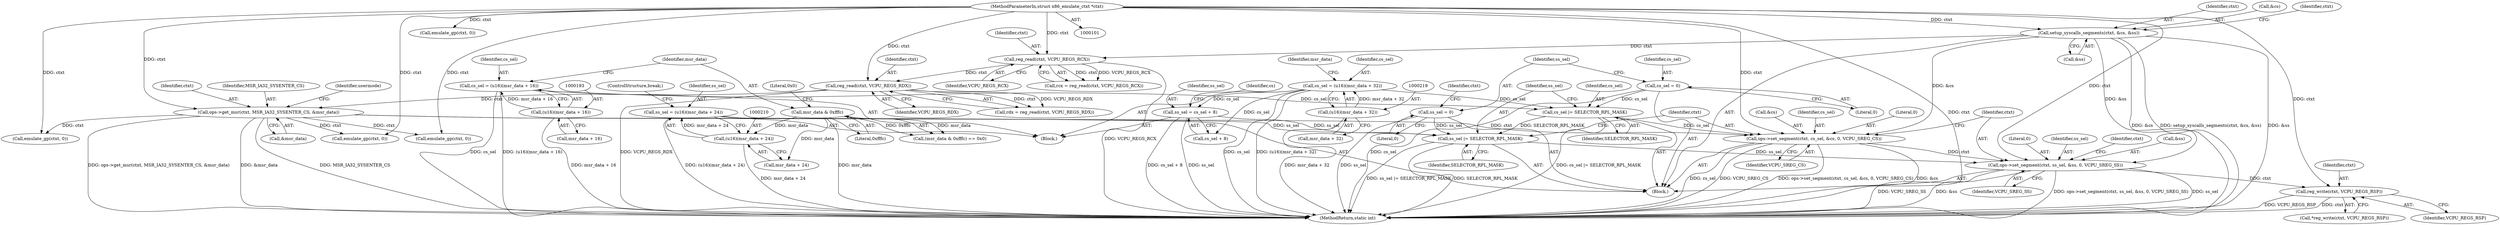 digraph "0_linux_234f3ce485d54017f15cf5e0699cff4100121601_6@API" {
"1000284" [label="(Call,reg_write(ctxt, VCPU_REGS_RSP))"];
"1000270" [label="(Call,ops->set_segment(ctxt, ss_sel, &ss, 0, VCPU_SREG_SS))"];
"1000263" [label="(Call,ops->set_segment(ctxt, cs_sel, &cs, 0, VCPU_SREG_CS))"];
"1000181" [label="(Call,ops->get_msr(ctxt, MSR_IA32_SYSENTER_CS, &msr_data))"];
"1000168" [label="(Call,reg_read(ctxt, VCPU_REGS_RDX))"];
"1000163" [label="(Call,reg_read(ctxt, VCPU_REGS_RCX))"];
"1000140" [label="(Call,setup_syscalls_segments(ctxt, &cs, &ss))"];
"1000102" [label="(MethodParameterIn,struct x86_emulate_ctxt *ctxt)"];
"1000257" [label="(Call,cs_sel |= SELECTOR_RPL_MASK)"];
"1000190" [label="(Call,cs_sel = (u16)(msr_data + 16))"];
"1000192" [label="(Call,(u16)(msr_data + 16))"];
"1000117" [label="(Call,cs_sel = 0)"];
"1000216" [label="(Call,cs_sel = (u16)(msr_data + 32))"];
"1000218" [label="(Call,(u16)(msr_data + 32))"];
"1000260" [label="(Call,ss_sel |= SELECTOR_RPL_MASK)"];
"1000207" [label="(Call,ss_sel = (u16)(msr_data + 24))"];
"1000209" [label="(Call,(u16)(msr_data + 24))"];
"1000199" [label="(Call,msr_data & 0xfffc)"];
"1000231" [label="(Call,ss_sel = cs_sel + 8)"];
"1000121" [label="(Call,ss_sel = 0)"];
"1000285" [label="(Identifier,ctxt)"];
"1000279" [label="(Identifier,ctxt)"];
"1000182" [label="(Identifier,ctxt)"];
"1000166" [label="(Call,rdx = reg_read(ctxt, VCPU_REGS_RDX))"];
"1000188" [label="(Block,)"];
"1000198" [label="(Call,(msr_data & 0xfffc) == 0x0)"];
"1000128" [label="(Identifier,ctxt)"];
"1000220" [label="(Call,msr_data + 32)"];
"1000258" [label="(Identifier,cs_sel)"];
"1000122" [label="(Identifier,ss_sel)"];
"1000191" [label="(Identifier,cs_sel)"];
"1000257" [label="(Call,cs_sel |= SELECTOR_RPL_MASK)"];
"1000273" [label="(Call,&ss)"];
"1000232" [label="(Identifier,ss_sel)"];
"1000137" [label="(Call,emulate_gp(ctxt, 0))"];
"1000194" [label="(Call,msr_data + 16)"];
"1000270" [label="(Call,ops->set_segment(ctxt, ss_sel, &ss, 0, VCPU_SREG_SS))"];
"1000284" [label="(Call,reg_write(ctxt, VCPU_REGS_RSP))"];
"1000225" [label="(Identifier,msr_data)"];
"1000117" [label="(Call,cs_sel = 0)"];
"1000204" [label="(Call,emulate_gp(ctxt, 0))"];
"1000141" [label="(Identifier,ctxt)"];
"1000140" [label="(Call,setup_syscalls_segments(ctxt, &cs, &ss))"];
"1000165" [label="(Identifier,VCPU_REGS_RCX)"];
"1000286" [label="(Identifier,VCPU_REGS_RSP)"];
"1000184" [label="(Call,&msr_data)"];
"1000161" [label="(Call,rcx = reg_read(ctxt, VCPU_REGS_RCX))"];
"1000142" [label="(Call,&cs)"];
"1000164" [label="(Identifier,ctxt)"];
"1000271" [label="(Identifier,ctxt)"];
"1000290" [label="(MethodReturn,static int)"];
"1000190" [label="(Call,cs_sel = (u16)(msr_data + 16))"];
"1000216" [label="(Call,cs_sel = (u16)(msr_data + 32))"];
"1000169" [label="(Identifier,ctxt)"];
"1000119" [label="(Literal,0)"];
"1000118" [label="(Identifier,cs_sel)"];
"1000200" [label="(Identifier,msr_data)"];
"1000264" [label="(Identifier,ctxt)"];
"1000214" [label="(ControlStructure,break;)"];
"1000211" [label="(Call,msr_data + 24)"];
"1000183" [label="(Identifier,MSR_IA32_SYSENTER_CS)"];
"1000217" [label="(Identifier,cs_sel)"];
"1000266" [label="(Call,&cs)"];
"1000207" [label="(Call,ss_sel = (u16)(msr_data + 24))"];
"1000187" [label="(Identifier,usermode)"];
"1000265" [label="(Identifier,cs_sel)"];
"1000168" [label="(Call,reg_read(ctxt, VCPU_REGS_RDX))"];
"1000103" [label="(Block,)"];
"1000123" [label="(Literal,0)"];
"1000163" [label="(Call,reg_read(ctxt, VCPU_REGS_RCX))"];
"1000102" [label="(MethodParameterIn,struct x86_emulate_ctxt *ctxt)"];
"1000228" [label="(Call,emulate_gp(ctxt, 0))"];
"1000202" [label="(Literal,0x0)"];
"1000275" [label="(Literal,0)"];
"1000233" [label="(Call,cs_sel + 8)"];
"1000269" [label="(Identifier,VCPU_SREG_CS)"];
"1000253" [label="(Call,emulate_gp(ctxt, 0))"];
"1000238" [label="(Identifier,cs)"];
"1000272" [label="(Identifier,ss_sel)"];
"1000268" [label="(Literal,0)"];
"1000263" [label="(Call,ops->set_segment(ctxt, cs_sel, &cs, 0, VCPU_SREG_CS))"];
"1000283" [label="(Call,*reg_write(ctxt, VCPU_REGS_RSP))"];
"1000201" [label="(Literal,0xfffc)"];
"1000192" [label="(Call,(u16)(msr_data + 16))"];
"1000170" [label="(Identifier,VCPU_REGS_RDX)"];
"1000260" [label="(Call,ss_sel |= SELECTOR_RPL_MASK)"];
"1000261" [label="(Identifier,ss_sel)"];
"1000276" [label="(Identifier,VCPU_SREG_SS)"];
"1000218" [label="(Call,(u16)(msr_data + 32))"];
"1000231" [label="(Call,ss_sel = cs_sel + 8)"];
"1000209" [label="(Call,(u16)(msr_data + 24))"];
"1000150" [label="(Identifier,ctxt)"];
"1000259" [label="(Identifier,SELECTOR_RPL_MASK)"];
"1000208" [label="(Identifier,ss_sel)"];
"1000262" [label="(Identifier,SELECTOR_RPL_MASK)"];
"1000199" [label="(Call,msr_data & 0xfffc)"];
"1000121" [label="(Call,ss_sel = 0)"];
"1000181" [label="(Call,ops->get_msr(ctxt, MSR_IA32_SYSENTER_CS, &msr_data))"];
"1000144" [label="(Call,&ss)"];
"1000284" -> "1000283"  [label="AST: "];
"1000284" -> "1000286"  [label="CFG: "];
"1000285" -> "1000284"  [label="AST: "];
"1000286" -> "1000284"  [label="AST: "];
"1000283" -> "1000284"  [label="CFG: "];
"1000284" -> "1000290"  [label="DDG: VCPU_REGS_RSP"];
"1000284" -> "1000290"  [label="DDG: ctxt"];
"1000270" -> "1000284"  [label="DDG: ctxt"];
"1000102" -> "1000284"  [label="DDG: ctxt"];
"1000270" -> "1000103"  [label="AST: "];
"1000270" -> "1000276"  [label="CFG: "];
"1000271" -> "1000270"  [label="AST: "];
"1000272" -> "1000270"  [label="AST: "];
"1000273" -> "1000270"  [label="AST: "];
"1000275" -> "1000270"  [label="AST: "];
"1000276" -> "1000270"  [label="AST: "];
"1000279" -> "1000270"  [label="CFG: "];
"1000270" -> "1000290"  [label="DDG: VCPU_SREG_SS"];
"1000270" -> "1000290"  [label="DDG: &ss"];
"1000270" -> "1000290"  [label="DDG: ops->set_segment(ctxt, ss_sel, &ss, 0, VCPU_SREG_SS)"];
"1000270" -> "1000290"  [label="DDG: ss_sel"];
"1000263" -> "1000270"  [label="DDG: ctxt"];
"1000102" -> "1000270"  [label="DDG: ctxt"];
"1000260" -> "1000270"  [label="DDG: ss_sel"];
"1000140" -> "1000270"  [label="DDG: &ss"];
"1000263" -> "1000103"  [label="AST: "];
"1000263" -> "1000269"  [label="CFG: "];
"1000264" -> "1000263"  [label="AST: "];
"1000265" -> "1000263"  [label="AST: "];
"1000266" -> "1000263"  [label="AST: "];
"1000268" -> "1000263"  [label="AST: "];
"1000269" -> "1000263"  [label="AST: "];
"1000271" -> "1000263"  [label="CFG: "];
"1000263" -> "1000290"  [label="DDG: cs_sel"];
"1000263" -> "1000290"  [label="DDG: VCPU_SREG_CS"];
"1000263" -> "1000290"  [label="DDG: ops->set_segment(ctxt, cs_sel, &cs, 0, VCPU_SREG_CS)"];
"1000263" -> "1000290"  [label="DDG: &cs"];
"1000181" -> "1000263"  [label="DDG: ctxt"];
"1000102" -> "1000263"  [label="DDG: ctxt"];
"1000257" -> "1000263"  [label="DDG: cs_sel"];
"1000140" -> "1000263"  [label="DDG: &cs"];
"1000181" -> "1000103"  [label="AST: "];
"1000181" -> "1000184"  [label="CFG: "];
"1000182" -> "1000181"  [label="AST: "];
"1000183" -> "1000181"  [label="AST: "];
"1000184" -> "1000181"  [label="AST: "];
"1000187" -> "1000181"  [label="CFG: "];
"1000181" -> "1000290"  [label="DDG: ops->get_msr(ctxt, MSR_IA32_SYSENTER_CS, &msr_data)"];
"1000181" -> "1000290"  [label="DDG: &msr_data"];
"1000181" -> "1000290"  [label="DDG: MSR_IA32_SYSENTER_CS"];
"1000168" -> "1000181"  [label="DDG: ctxt"];
"1000102" -> "1000181"  [label="DDG: ctxt"];
"1000181" -> "1000204"  [label="DDG: ctxt"];
"1000181" -> "1000228"  [label="DDG: ctxt"];
"1000181" -> "1000253"  [label="DDG: ctxt"];
"1000168" -> "1000166"  [label="AST: "];
"1000168" -> "1000170"  [label="CFG: "];
"1000169" -> "1000168"  [label="AST: "];
"1000170" -> "1000168"  [label="AST: "];
"1000166" -> "1000168"  [label="CFG: "];
"1000168" -> "1000290"  [label="DDG: VCPU_REGS_RDX"];
"1000168" -> "1000166"  [label="DDG: ctxt"];
"1000168" -> "1000166"  [label="DDG: VCPU_REGS_RDX"];
"1000163" -> "1000168"  [label="DDG: ctxt"];
"1000102" -> "1000168"  [label="DDG: ctxt"];
"1000163" -> "1000161"  [label="AST: "];
"1000163" -> "1000165"  [label="CFG: "];
"1000164" -> "1000163"  [label="AST: "];
"1000165" -> "1000163"  [label="AST: "];
"1000161" -> "1000163"  [label="CFG: "];
"1000163" -> "1000290"  [label="DDG: VCPU_REGS_RCX"];
"1000163" -> "1000161"  [label="DDG: ctxt"];
"1000163" -> "1000161"  [label="DDG: VCPU_REGS_RCX"];
"1000140" -> "1000163"  [label="DDG: ctxt"];
"1000102" -> "1000163"  [label="DDG: ctxt"];
"1000140" -> "1000103"  [label="AST: "];
"1000140" -> "1000144"  [label="CFG: "];
"1000141" -> "1000140"  [label="AST: "];
"1000142" -> "1000140"  [label="AST: "];
"1000144" -> "1000140"  [label="AST: "];
"1000150" -> "1000140"  [label="CFG: "];
"1000140" -> "1000290"  [label="DDG: &cs"];
"1000140" -> "1000290"  [label="DDG: setup_syscalls_segments(ctxt, &cs, &ss)"];
"1000140" -> "1000290"  [label="DDG: &ss"];
"1000102" -> "1000140"  [label="DDG: ctxt"];
"1000102" -> "1000101"  [label="AST: "];
"1000102" -> "1000290"  [label="DDG: ctxt"];
"1000102" -> "1000137"  [label="DDG: ctxt"];
"1000102" -> "1000204"  [label="DDG: ctxt"];
"1000102" -> "1000228"  [label="DDG: ctxt"];
"1000102" -> "1000253"  [label="DDG: ctxt"];
"1000257" -> "1000103"  [label="AST: "];
"1000257" -> "1000259"  [label="CFG: "];
"1000258" -> "1000257"  [label="AST: "];
"1000259" -> "1000257"  [label="AST: "];
"1000261" -> "1000257"  [label="CFG: "];
"1000257" -> "1000290"  [label="DDG: cs_sel |= SELECTOR_RPL_MASK"];
"1000190" -> "1000257"  [label="DDG: cs_sel"];
"1000117" -> "1000257"  [label="DDG: cs_sel"];
"1000216" -> "1000257"  [label="DDG: cs_sel"];
"1000257" -> "1000260"  [label="DDG: SELECTOR_RPL_MASK"];
"1000190" -> "1000188"  [label="AST: "];
"1000190" -> "1000192"  [label="CFG: "];
"1000191" -> "1000190"  [label="AST: "];
"1000192" -> "1000190"  [label="AST: "];
"1000200" -> "1000190"  [label="CFG: "];
"1000190" -> "1000290"  [label="DDG: cs_sel"];
"1000190" -> "1000290"  [label="DDG: (u16)(msr_data + 16)"];
"1000192" -> "1000190"  [label="DDG: msr_data + 16"];
"1000192" -> "1000194"  [label="CFG: "];
"1000193" -> "1000192"  [label="AST: "];
"1000194" -> "1000192"  [label="AST: "];
"1000192" -> "1000290"  [label="DDG: msr_data + 16"];
"1000117" -> "1000103"  [label="AST: "];
"1000117" -> "1000119"  [label="CFG: "];
"1000118" -> "1000117"  [label="AST: "];
"1000119" -> "1000117"  [label="AST: "];
"1000122" -> "1000117"  [label="CFG: "];
"1000117" -> "1000290"  [label="DDG: cs_sel"];
"1000216" -> "1000188"  [label="AST: "];
"1000216" -> "1000218"  [label="CFG: "];
"1000217" -> "1000216"  [label="AST: "];
"1000218" -> "1000216"  [label="AST: "];
"1000225" -> "1000216"  [label="CFG: "];
"1000216" -> "1000290"  [label="DDG: cs_sel"];
"1000216" -> "1000290"  [label="DDG: (u16)(msr_data + 32)"];
"1000218" -> "1000216"  [label="DDG: msr_data + 32"];
"1000216" -> "1000231"  [label="DDG: cs_sel"];
"1000216" -> "1000233"  [label="DDG: cs_sel"];
"1000218" -> "1000220"  [label="CFG: "];
"1000219" -> "1000218"  [label="AST: "];
"1000220" -> "1000218"  [label="AST: "];
"1000218" -> "1000290"  [label="DDG: msr_data + 32"];
"1000260" -> "1000103"  [label="AST: "];
"1000260" -> "1000262"  [label="CFG: "];
"1000261" -> "1000260"  [label="AST: "];
"1000262" -> "1000260"  [label="AST: "];
"1000264" -> "1000260"  [label="CFG: "];
"1000260" -> "1000290"  [label="DDG: ss_sel |= SELECTOR_RPL_MASK"];
"1000260" -> "1000290"  [label="DDG: SELECTOR_RPL_MASK"];
"1000207" -> "1000260"  [label="DDG: ss_sel"];
"1000231" -> "1000260"  [label="DDG: ss_sel"];
"1000121" -> "1000260"  [label="DDG: ss_sel"];
"1000207" -> "1000188"  [label="AST: "];
"1000207" -> "1000209"  [label="CFG: "];
"1000208" -> "1000207"  [label="AST: "];
"1000209" -> "1000207"  [label="AST: "];
"1000214" -> "1000207"  [label="CFG: "];
"1000207" -> "1000290"  [label="DDG: (u16)(msr_data + 24)"];
"1000209" -> "1000207"  [label="DDG: msr_data + 24"];
"1000209" -> "1000211"  [label="CFG: "];
"1000210" -> "1000209"  [label="AST: "];
"1000211" -> "1000209"  [label="AST: "];
"1000209" -> "1000290"  [label="DDG: msr_data + 24"];
"1000199" -> "1000209"  [label="DDG: msr_data"];
"1000199" -> "1000198"  [label="AST: "];
"1000199" -> "1000201"  [label="CFG: "];
"1000200" -> "1000199"  [label="AST: "];
"1000201" -> "1000199"  [label="AST: "];
"1000202" -> "1000199"  [label="CFG: "];
"1000199" -> "1000290"  [label="DDG: msr_data"];
"1000199" -> "1000198"  [label="DDG: msr_data"];
"1000199" -> "1000198"  [label="DDG: 0xfffc"];
"1000199" -> "1000211"  [label="DDG: msr_data"];
"1000231" -> "1000188"  [label="AST: "];
"1000231" -> "1000233"  [label="CFG: "];
"1000232" -> "1000231"  [label="AST: "];
"1000233" -> "1000231"  [label="AST: "];
"1000238" -> "1000231"  [label="CFG: "];
"1000231" -> "1000290"  [label="DDG: cs_sel + 8"];
"1000231" -> "1000290"  [label="DDG: ss_sel"];
"1000121" -> "1000103"  [label="AST: "];
"1000121" -> "1000123"  [label="CFG: "];
"1000122" -> "1000121"  [label="AST: "];
"1000123" -> "1000121"  [label="AST: "];
"1000128" -> "1000121"  [label="CFG: "];
"1000121" -> "1000290"  [label="DDG: ss_sel"];
}
